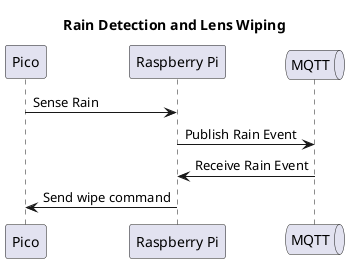 @startuml


title "Rain Detection and Lens Wiping"

participant Pico
participant "Raspberry Pi" as RPi
queue MQTT

Pico -> RPi : Sense Rain
RPi -> MQTT : Publish Rain Event 
MQTT -> RPi : Receive Rain Event
RPi -> Pico : Send wipe command

@enduml